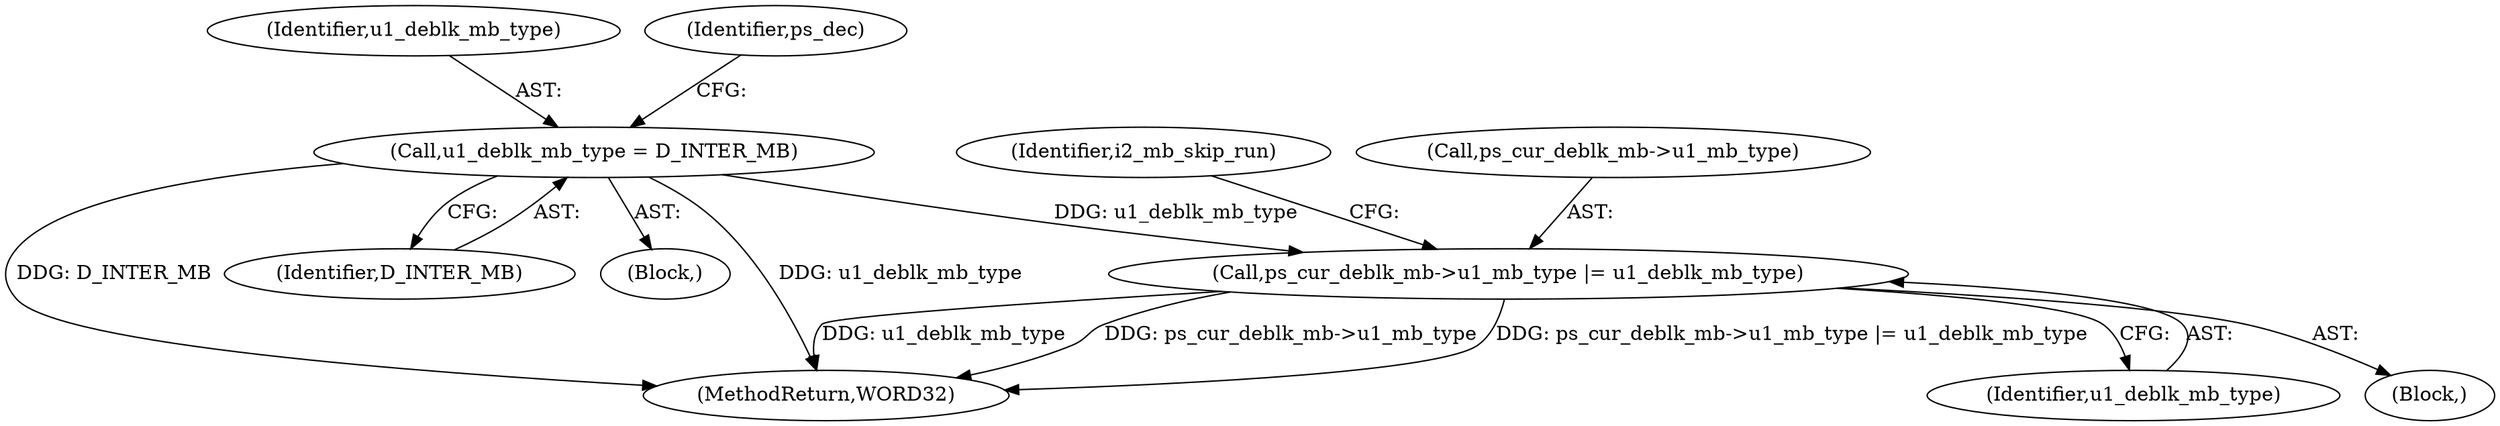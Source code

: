 digraph "0_Android_494561291a503840f385fbcd11d9bc5f4dc502b8_0@pointer" {
"1001237" [label="(Call,ps_cur_deblk_mb->u1_mb_type |= u1_deblk_mb_type)"];
"1000981" [label="(Call,u1_deblk_mb_type = D_INTER_MB)"];
"1001450" [label="(MethodReturn,WORD32)"];
"1000982" [label="(Identifier,u1_deblk_mb_type)"];
"1001241" [label="(Identifier,u1_deblk_mb_type)"];
"1000983" [label="(Identifier,D_INTER_MB)"];
"1000981" [label="(Call,u1_deblk_mb_type = D_INTER_MB)"];
"1000138" [label="(Block,)"];
"1001243" [label="(Identifier,i2_mb_skip_run)"];
"1000987" [label="(Identifier,ps_dec)"];
"1001237" [label="(Call,ps_cur_deblk_mb->u1_mb_type |= u1_deblk_mb_type)"];
"1001096" [label="(Block,)"];
"1001238" [label="(Call,ps_cur_deblk_mb->u1_mb_type)"];
"1001237" -> "1001096"  [label="AST: "];
"1001237" -> "1001241"  [label="CFG: "];
"1001238" -> "1001237"  [label="AST: "];
"1001241" -> "1001237"  [label="AST: "];
"1001243" -> "1001237"  [label="CFG: "];
"1001237" -> "1001450"  [label="DDG: ps_cur_deblk_mb->u1_mb_type"];
"1001237" -> "1001450"  [label="DDG: ps_cur_deblk_mb->u1_mb_type |= u1_deblk_mb_type"];
"1001237" -> "1001450"  [label="DDG: u1_deblk_mb_type"];
"1000981" -> "1001237"  [label="DDG: u1_deblk_mb_type"];
"1000981" -> "1000138"  [label="AST: "];
"1000981" -> "1000983"  [label="CFG: "];
"1000982" -> "1000981"  [label="AST: "];
"1000983" -> "1000981"  [label="AST: "];
"1000987" -> "1000981"  [label="CFG: "];
"1000981" -> "1001450"  [label="DDG: u1_deblk_mb_type"];
"1000981" -> "1001450"  [label="DDG: D_INTER_MB"];
}

